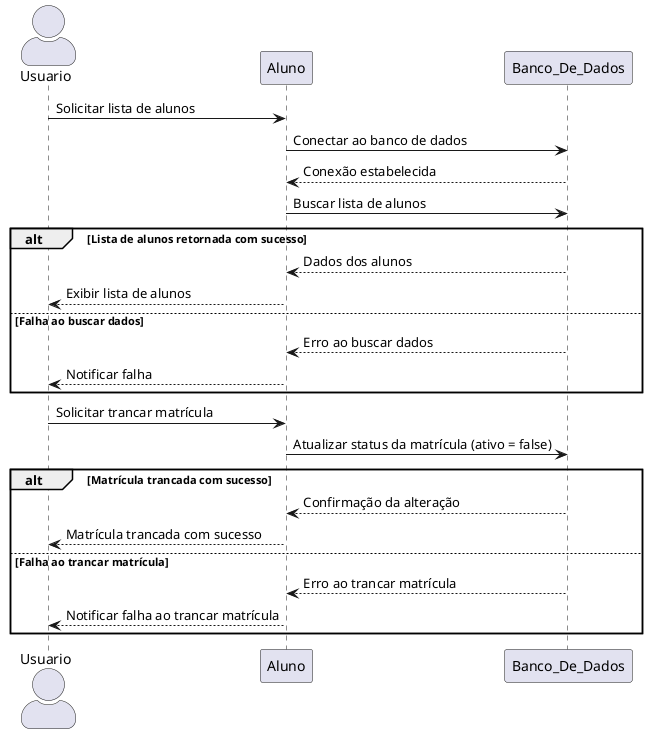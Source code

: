@startuml
skinparam actorStyle awesome
actor Usuario as usuario
participant Aluno as aluno
participant Banco_De_Dados as db

usuario -> aluno : Solicitar lista de alunos
aluno -> db : Conectar ao banco de dados
db --> aluno : Conexão estabelecida

aluno -> db : Buscar lista de alunos
alt Lista de alunos retornada com sucesso
    db --> aluno : Dados dos alunos
    aluno --> usuario : Exibir lista de alunos
else Falha ao buscar dados
    db --> aluno : Erro ao buscar dados
    aluno --> usuario : Notificar falha
end

usuario -> aluno : Solicitar trancar matrícula
aluno -> db : Atualizar status da matrícula (ativo = false)
alt Matrícula trancada com sucesso
    db --> aluno : Confirmação da alteração
    aluno --> usuario : Matrícula trancada com sucesso
else Falha ao trancar matrícula
    db --> aluno : Erro ao trancar matrícula
    aluno --> usuario : Notificar falha ao trancar matrícula
end
@enduml
